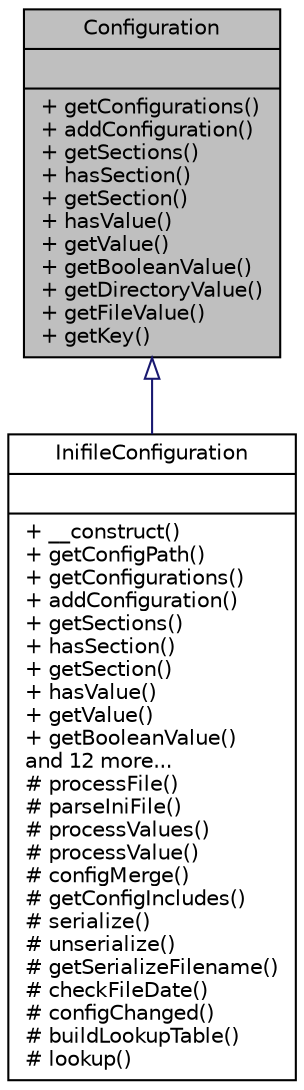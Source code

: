 digraph "Configuration"
{
  edge [fontname="Helvetica",fontsize="10",labelfontname="Helvetica",labelfontsize="10"];
  node [fontname="Helvetica",fontsize="10",shape=record];
  Node0 [label="{Configuration\n||+ getConfigurations()\l+ addConfiguration()\l+ getSections()\l+ hasSection()\l+ getSection()\l+ hasValue()\l+ getValue()\l+ getBooleanValue()\l+ getDirectoryValue()\l+ getFileValue()\l+ getKey()\l}",height=0.2,width=0.4,color="black", fillcolor="grey75", style="filled", fontcolor="black"];
  Node0 -> Node1 [dir="back",color="midnightblue",fontsize="10",style="solid",arrowtail="onormal",fontname="Helvetica"];
  Node1 [label="{InifileConfiguration\n||+ __construct()\l+ getConfigPath()\l+ getConfigurations()\l+ addConfiguration()\l+ getSections()\l+ hasSection()\l+ getSection()\l+ hasValue()\l+ getValue()\l+ getBooleanValue()\land 12 more...\l# processFile()\l# parseIniFile()\l# processValues()\l# processValue()\l# configMerge()\l# getConfigIncludes()\l# serialize()\l# unserialize()\l# getSerializeFilename()\l# checkFileDate()\l# configChanged()\l# buildLookupTable()\l# lookup()\l}",height=0.2,width=0.4,color="black", fillcolor="white", style="filled",URL="$classwcmf_1_1lib_1_1config_1_1impl_1_1_inifile_configuration.html",tooltip="InifileConfiguration reads the application configuration from ini files. "];
}
